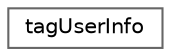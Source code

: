 digraph "类继承关系图"
{
 // LATEX_PDF_SIZE
  bgcolor="transparent";
  edge [fontname=Helvetica,fontsize=10,labelfontname=Helvetica,labelfontsize=10];
  node [fontname=Helvetica,fontsize=10,shape=box,height=0.2,width=0.4];
  rankdir="LR";
  Node0 [id="Node000000",label="tagUserInfo",height=0.2,width=0.4,color="grey40", fillcolor="white", style="filled",URL="$structtag_user_info.html",tooltip=" "];
}
